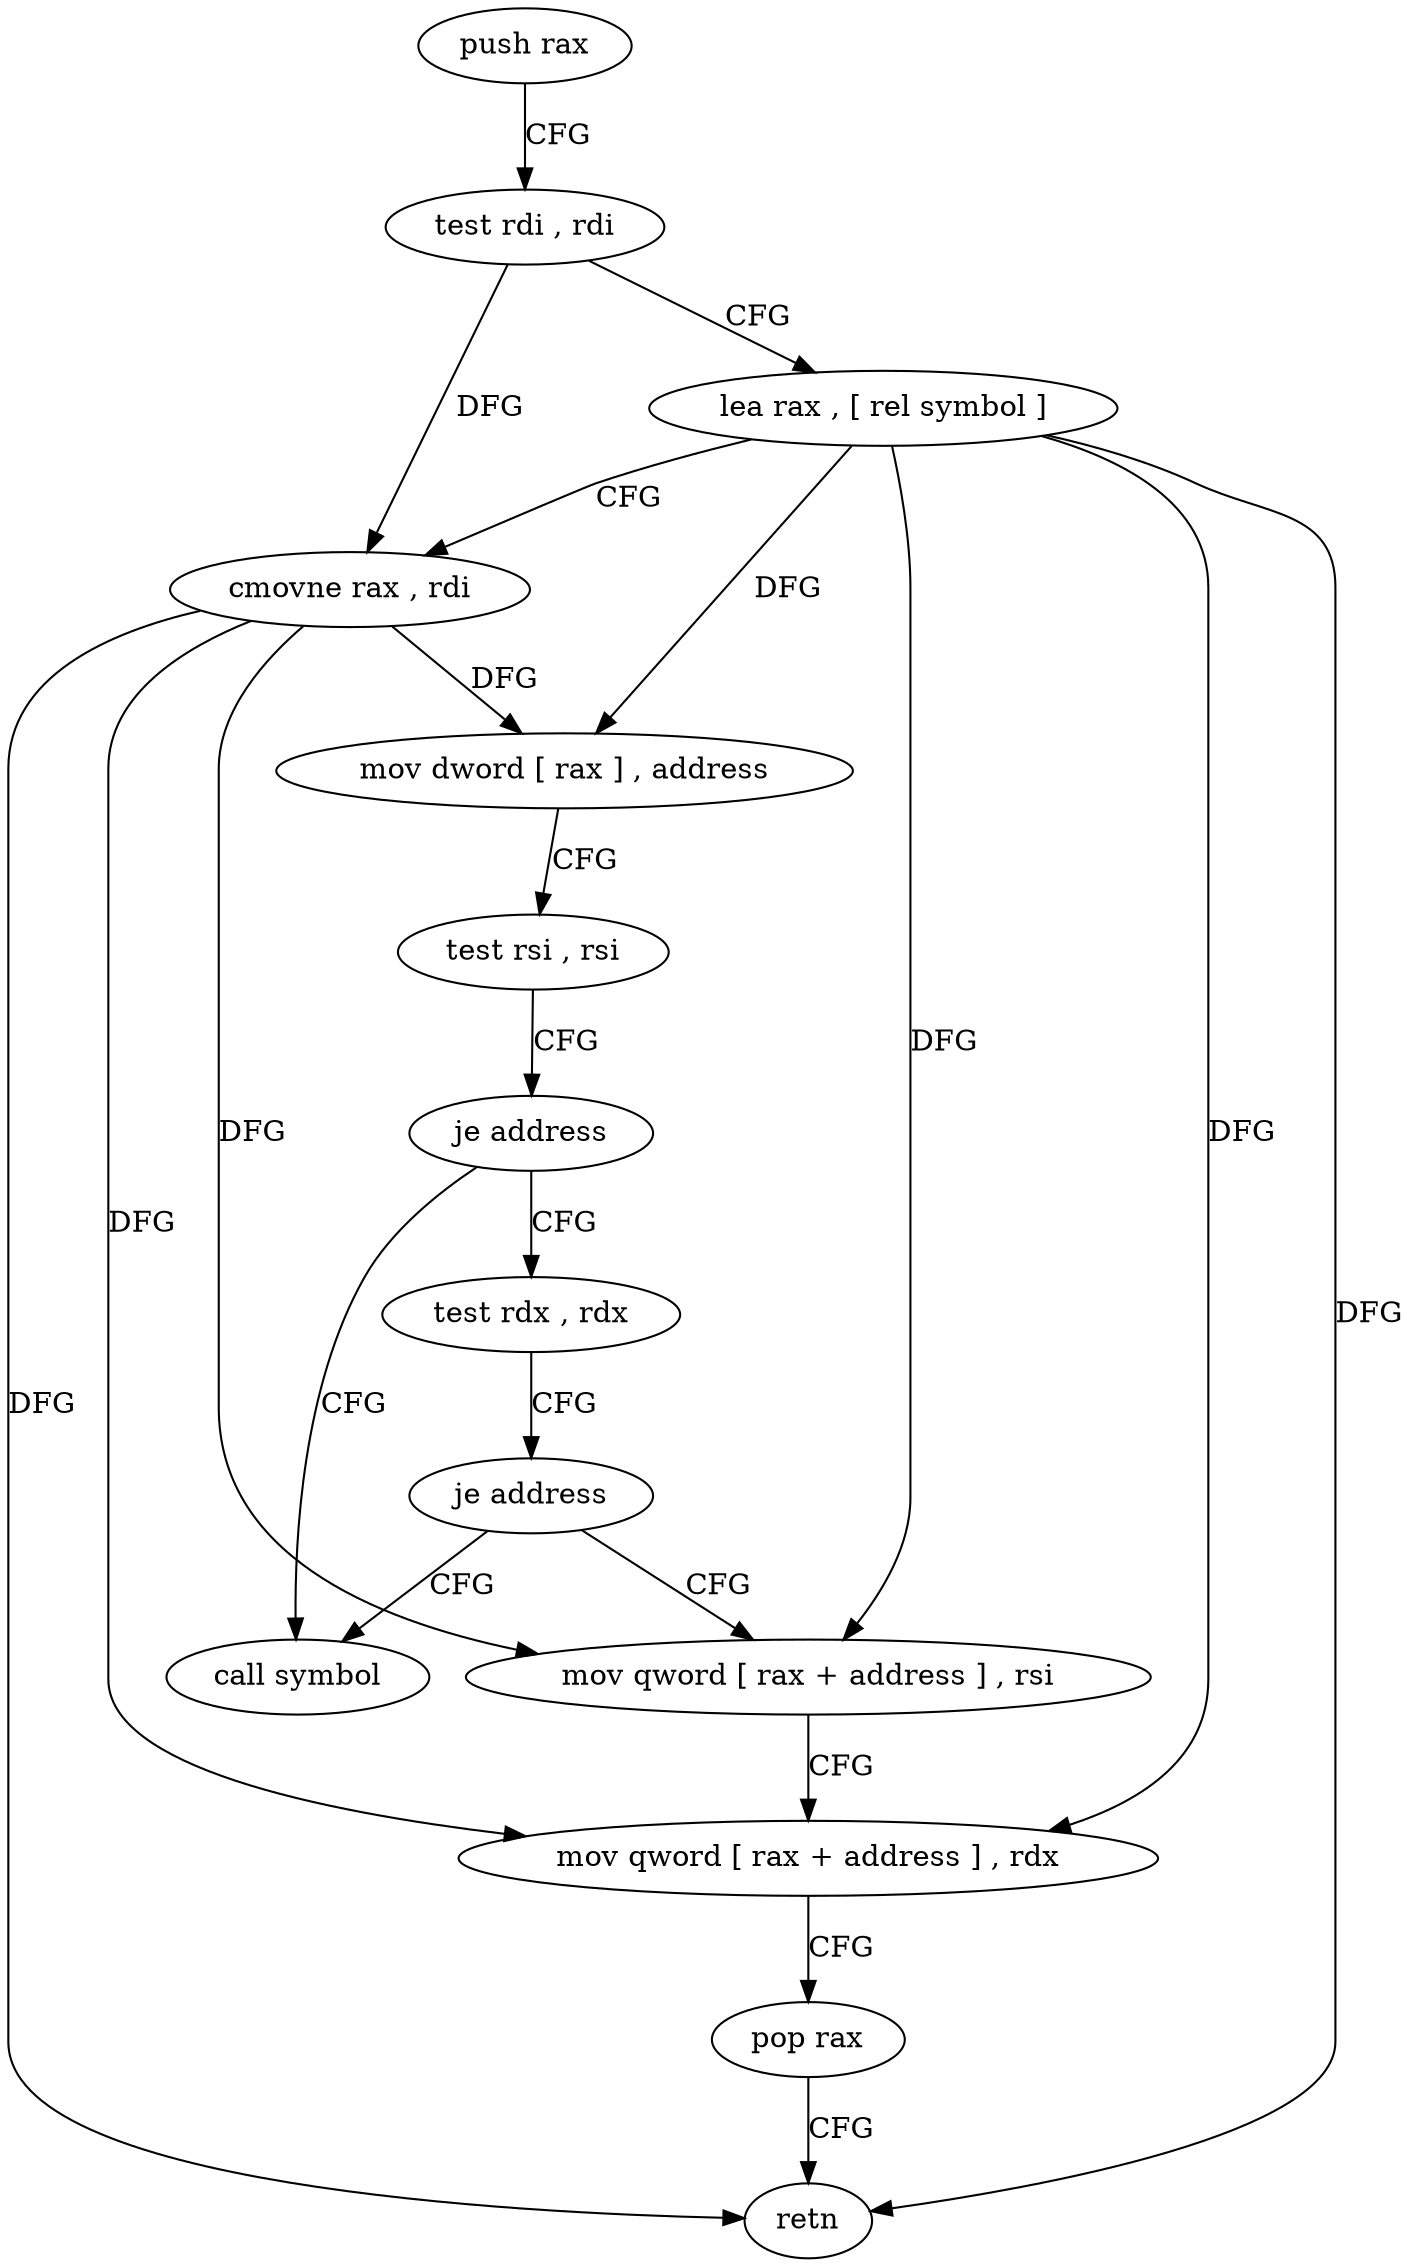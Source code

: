 digraph "func" {
"4222624" [label = "push rax" ]
"4222625" [label = "test rdi , rdi" ]
"4222628" [label = "lea rax , [ rel symbol ]" ]
"4222635" [label = "cmovne rax , rdi" ]
"4222639" [label = "mov dword [ rax ] , address" ]
"4222645" [label = "test rsi , rsi" ]
"4222648" [label = "je address" ]
"4222665" [label = "call symbol" ]
"4222650" [label = "test rdx , rdx" ]
"4222653" [label = "je address" ]
"4222655" [label = "mov qword [ rax + address ] , rsi" ]
"4222659" [label = "mov qword [ rax + address ] , rdx" ]
"4222663" [label = "pop rax" ]
"4222664" [label = "retn" ]
"4222624" -> "4222625" [ label = "CFG" ]
"4222625" -> "4222628" [ label = "CFG" ]
"4222625" -> "4222635" [ label = "DFG" ]
"4222628" -> "4222635" [ label = "CFG" ]
"4222628" -> "4222639" [ label = "DFG" ]
"4222628" -> "4222655" [ label = "DFG" ]
"4222628" -> "4222659" [ label = "DFG" ]
"4222628" -> "4222664" [ label = "DFG" ]
"4222635" -> "4222639" [ label = "DFG" ]
"4222635" -> "4222655" [ label = "DFG" ]
"4222635" -> "4222659" [ label = "DFG" ]
"4222635" -> "4222664" [ label = "DFG" ]
"4222639" -> "4222645" [ label = "CFG" ]
"4222645" -> "4222648" [ label = "CFG" ]
"4222648" -> "4222665" [ label = "CFG" ]
"4222648" -> "4222650" [ label = "CFG" ]
"4222650" -> "4222653" [ label = "CFG" ]
"4222653" -> "4222665" [ label = "CFG" ]
"4222653" -> "4222655" [ label = "CFG" ]
"4222655" -> "4222659" [ label = "CFG" ]
"4222659" -> "4222663" [ label = "CFG" ]
"4222663" -> "4222664" [ label = "CFG" ]
}
